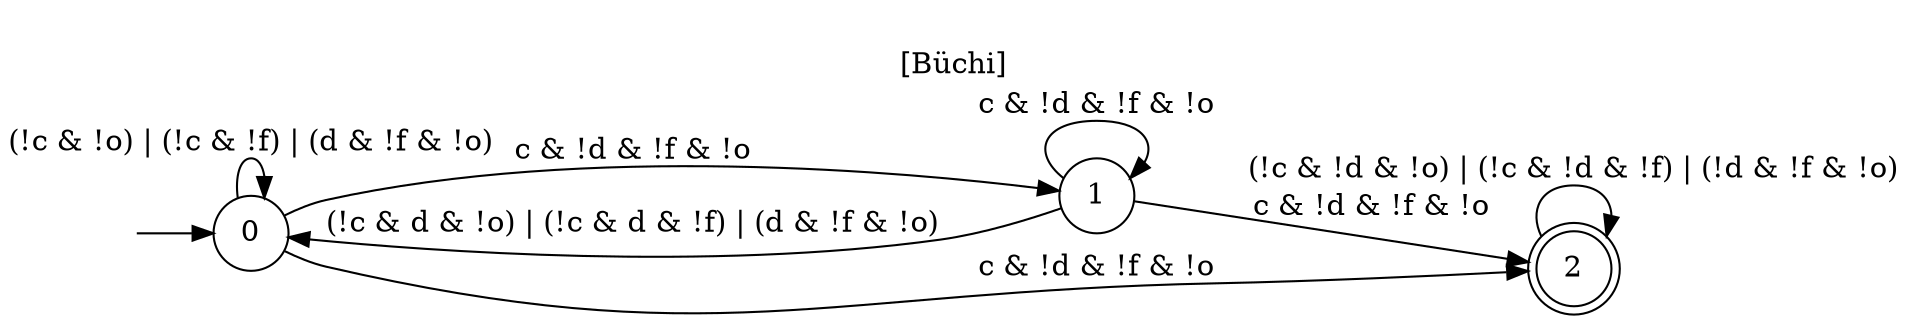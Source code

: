 digraph "" {
  rankdir=LR
  label="\n[Büchi]"
  labelloc="t"
  node [shape="circle"]
  I [label="", style=invis, width=0]
  I -> 0
  0 [label="0"]
  0 -> 0 [label="(!c & !o) | (!c & !f) | (d & !f & !o)"]
  0 -> 1 [label="c & !d & !f & !o"]
  0 -> 2 [label="c & !d & !f & !o"]
  1 [label="1"]
  1 -> 0 [label="(!c & d & !o) | (!c & d & !f) | (d & !f & !o)"]
  1 -> 1 [label="c & !d & !f & !o"]
  1 -> 2 [label="c & !d & !f & !o"]
  2 [label="2", peripheries=2]
  2 -> 2 [label="(!c & !d & !o) | (!c & !d & !f) | (!d & !f & !o)"]
}

